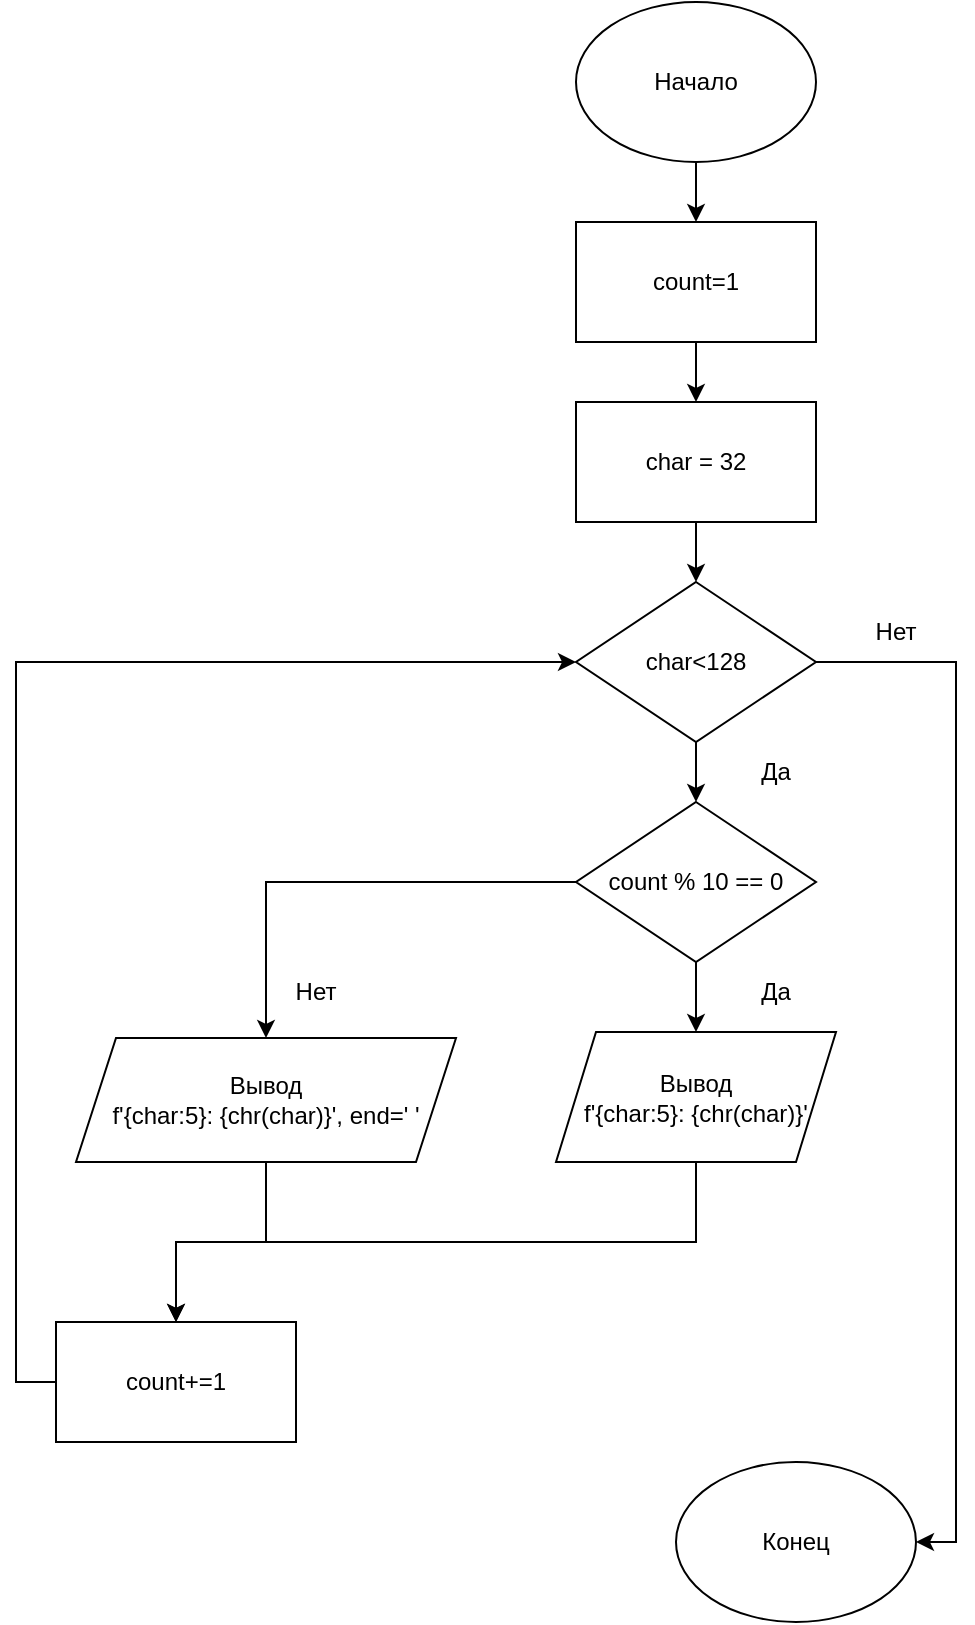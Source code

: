 <mxfile version="20.6.2" type="device"><diagram id="cd91R66uYRS4HdwMhBgl" name="Страница 1"><mxGraphModel dx="782" dy="733" grid="1" gridSize="10" guides="1" tooltips="1" connect="1" arrows="1" fold="1" page="1" pageScale="1" pageWidth="827" pageHeight="1169" math="0" shadow="0"><root><mxCell id="0"/><mxCell id="1" parent="0"/><mxCell id="kpwqWRahAE4JSkGNe4dW-5" style="edgeStyle=orthogonalEdgeStyle;rounded=0;orthogonalLoop=1;jettySize=auto;html=1;exitX=0.5;exitY=1;exitDx=0;exitDy=0;entryX=0.5;entryY=0;entryDx=0;entryDy=0;" parent="1" source="kpwqWRahAE4JSkGNe4dW-1" target="kpwqWRahAE4JSkGNe4dW-4" edge="1"><mxGeometry relative="1" as="geometry"/></mxCell><mxCell id="kpwqWRahAE4JSkGNe4dW-1" value="Начало" style="ellipse;whiteSpace=wrap;html=1;" parent="1" vertex="1"><mxGeometry x="320" y="70" width="120" height="80" as="geometry"/></mxCell><mxCell id="kpwqWRahAE4JSkGNe4dW-3" value="Конец" style="ellipse;whiteSpace=wrap;html=1;" parent="1" vertex="1"><mxGeometry x="370" y="800" width="120" height="80" as="geometry"/></mxCell><mxCell id="kpwqWRahAE4JSkGNe4dW-8" style="edgeStyle=orthogonalEdgeStyle;rounded=0;orthogonalLoop=1;jettySize=auto;html=1;exitX=0.5;exitY=1;exitDx=0;exitDy=0;entryX=0.5;entryY=0;entryDx=0;entryDy=0;" parent="1" source="kpwqWRahAE4JSkGNe4dW-4" target="kpwqWRahAE4JSkGNe4dW-6" edge="1"><mxGeometry relative="1" as="geometry"/></mxCell><mxCell id="kpwqWRahAE4JSkGNe4dW-4" value="count=1" style="rounded=0;whiteSpace=wrap;html=1;" parent="1" vertex="1"><mxGeometry x="320" y="180" width="120" height="60" as="geometry"/></mxCell><mxCell id="kpwqWRahAE4JSkGNe4dW-10" style="edgeStyle=orthogonalEdgeStyle;rounded=0;orthogonalLoop=1;jettySize=auto;html=1;exitX=0.5;exitY=1;exitDx=0;exitDy=0;entryX=0.5;entryY=0;entryDx=0;entryDy=0;" parent="1" source="kpwqWRahAE4JSkGNe4dW-6" target="kpwqWRahAE4JSkGNe4dW-9" edge="1"><mxGeometry relative="1" as="geometry"/></mxCell><mxCell id="kpwqWRahAE4JSkGNe4dW-6" value="char = 32" style="rounded=0;whiteSpace=wrap;html=1;" parent="1" vertex="1"><mxGeometry x="320" y="270" width="120" height="60" as="geometry"/></mxCell><mxCell id="kpwqWRahAE4JSkGNe4dW-13" style="edgeStyle=orthogonalEdgeStyle;rounded=0;orthogonalLoop=1;jettySize=auto;html=1;exitX=1;exitY=0.5;exitDx=0;exitDy=0;entryX=1;entryY=0.5;entryDx=0;entryDy=0;" parent="1" source="kpwqWRahAE4JSkGNe4dW-9" target="kpwqWRahAE4JSkGNe4dW-3" edge="1"><mxGeometry relative="1" as="geometry"/></mxCell><mxCell id="kpwqWRahAE4JSkGNe4dW-15" style="edgeStyle=orthogonalEdgeStyle;rounded=0;orthogonalLoop=1;jettySize=auto;html=1;exitX=0.5;exitY=1;exitDx=0;exitDy=0;" parent="1" source="kpwqWRahAE4JSkGNe4dW-9" target="kpwqWRahAE4JSkGNe4dW-14" edge="1"><mxGeometry relative="1" as="geometry"/></mxCell><mxCell id="kpwqWRahAE4JSkGNe4dW-9" value="char&amp;lt;128" style="rhombus;whiteSpace=wrap;html=1;" parent="1" vertex="1"><mxGeometry x="320" y="360" width="120" height="80" as="geometry"/></mxCell><mxCell id="kpwqWRahAE4JSkGNe4dW-11" value="Да" style="text;html=1;strokeColor=none;fillColor=none;align=center;verticalAlign=middle;whiteSpace=wrap;rounded=0;" parent="1" vertex="1"><mxGeometry x="390" y="440" width="60" height="30" as="geometry"/></mxCell><mxCell id="kpwqWRahAE4JSkGNe4dW-12" value="Нет" style="text;html=1;strokeColor=none;fillColor=none;align=center;verticalAlign=middle;whiteSpace=wrap;rounded=0;" parent="1" vertex="1"><mxGeometry x="450" y="370" width="60" height="30" as="geometry"/></mxCell><mxCell id="kpwqWRahAE4JSkGNe4dW-21" style="edgeStyle=orthogonalEdgeStyle;rounded=0;orthogonalLoop=1;jettySize=auto;html=1;exitX=0.5;exitY=1;exitDx=0;exitDy=0;entryX=0.5;entryY=0;entryDx=0;entryDy=0;" parent="1" source="kpwqWRahAE4JSkGNe4dW-14" target="kpwqWRahAE4JSkGNe4dW-20" edge="1"><mxGeometry relative="1" as="geometry"/></mxCell><mxCell id="kpwqWRahAE4JSkGNe4dW-30" style="edgeStyle=orthogonalEdgeStyle;rounded=0;orthogonalLoop=1;jettySize=auto;html=1;exitX=0;exitY=0.5;exitDx=0;exitDy=0;entryX=0.5;entryY=0;entryDx=0;entryDy=0;" parent="1" source="kpwqWRahAE4JSkGNe4dW-14" target="kpwqWRahAE4JSkGNe4dW-28" edge="1"><mxGeometry relative="1" as="geometry"/></mxCell><mxCell id="kpwqWRahAE4JSkGNe4dW-14" value="count % 10 == 0" style="rhombus;whiteSpace=wrap;html=1;" parent="1" vertex="1"><mxGeometry x="320" y="470" width="120" height="80" as="geometry"/></mxCell><mxCell id="kpwqWRahAE4JSkGNe4dW-37" style="edgeStyle=orthogonalEdgeStyle;rounded=0;orthogonalLoop=1;jettySize=auto;html=1;exitX=0.5;exitY=1;exitDx=0;exitDy=0;entryX=0.5;entryY=0;entryDx=0;entryDy=0;" parent="1" source="kpwqWRahAE4JSkGNe4dW-20" target="kpwqWRahAE4JSkGNe4dW-36" edge="1"><mxGeometry relative="1" as="geometry"/></mxCell><mxCell id="kpwqWRahAE4JSkGNe4dW-20" value="Вывод&lt;br&gt;f'{char:5}: {chr(char)}'" style="shape=parallelogram;perimeter=parallelogramPerimeter;whiteSpace=wrap;html=1;fixedSize=1;" parent="1" vertex="1"><mxGeometry x="310" y="585" width="140" height="65" as="geometry"/></mxCell><mxCell id="kpwqWRahAE4JSkGNe4dW-22" value="Да" style="text;html=1;strokeColor=none;fillColor=none;align=center;verticalAlign=middle;whiteSpace=wrap;rounded=0;" parent="1" vertex="1"><mxGeometry x="390" y="550" width="60" height="30" as="geometry"/></mxCell><mxCell id="kpwqWRahAE4JSkGNe4dW-38" style="edgeStyle=orthogonalEdgeStyle;rounded=0;orthogonalLoop=1;jettySize=auto;html=1;exitX=0.5;exitY=1;exitDx=0;exitDy=0;entryX=0.5;entryY=0;entryDx=0;entryDy=0;" parent="1" source="kpwqWRahAE4JSkGNe4dW-28" target="kpwqWRahAE4JSkGNe4dW-36" edge="1"><mxGeometry relative="1" as="geometry"/></mxCell><mxCell id="kpwqWRahAE4JSkGNe4dW-28" value="Вывод&lt;br&gt;f'{char:5}: {chr(char)}', end=' '" style="shape=parallelogram;perimeter=parallelogramPerimeter;whiteSpace=wrap;html=1;fixedSize=1;" parent="1" vertex="1"><mxGeometry x="70" y="588" width="190" height="62" as="geometry"/></mxCell><mxCell id="kpwqWRahAE4JSkGNe4dW-29" value="Нет" style="text;html=1;strokeColor=none;fillColor=none;align=center;verticalAlign=middle;whiteSpace=wrap;rounded=0;" parent="1" vertex="1"><mxGeometry x="160" y="550" width="60" height="30" as="geometry"/></mxCell><mxCell id="kpwqWRahAE4JSkGNe4dW-39" style="edgeStyle=orthogonalEdgeStyle;rounded=0;orthogonalLoop=1;jettySize=auto;html=1;exitX=0;exitY=0.5;exitDx=0;exitDy=0;entryX=0;entryY=0.5;entryDx=0;entryDy=0;" parent="1" source="kpwqWRahAE4JSkGNe4dW-36" target="kpwqWRahAE4JSkGNe4dW-9" edge="1"><mxGeometry relative="1" as="geometry"/></mxCell><mxCell id="kpwqWRahAE4JSkGNe4dW-36" value="count+=1" style="rounded=0;whiteSpace=wrap;html=1;" parent="1" vertex="1"><mxGeometry x="60" y="730" width="120" height="60" as="geometry"/></mxCell></root></mxGraphModel></diagram></mxfile>